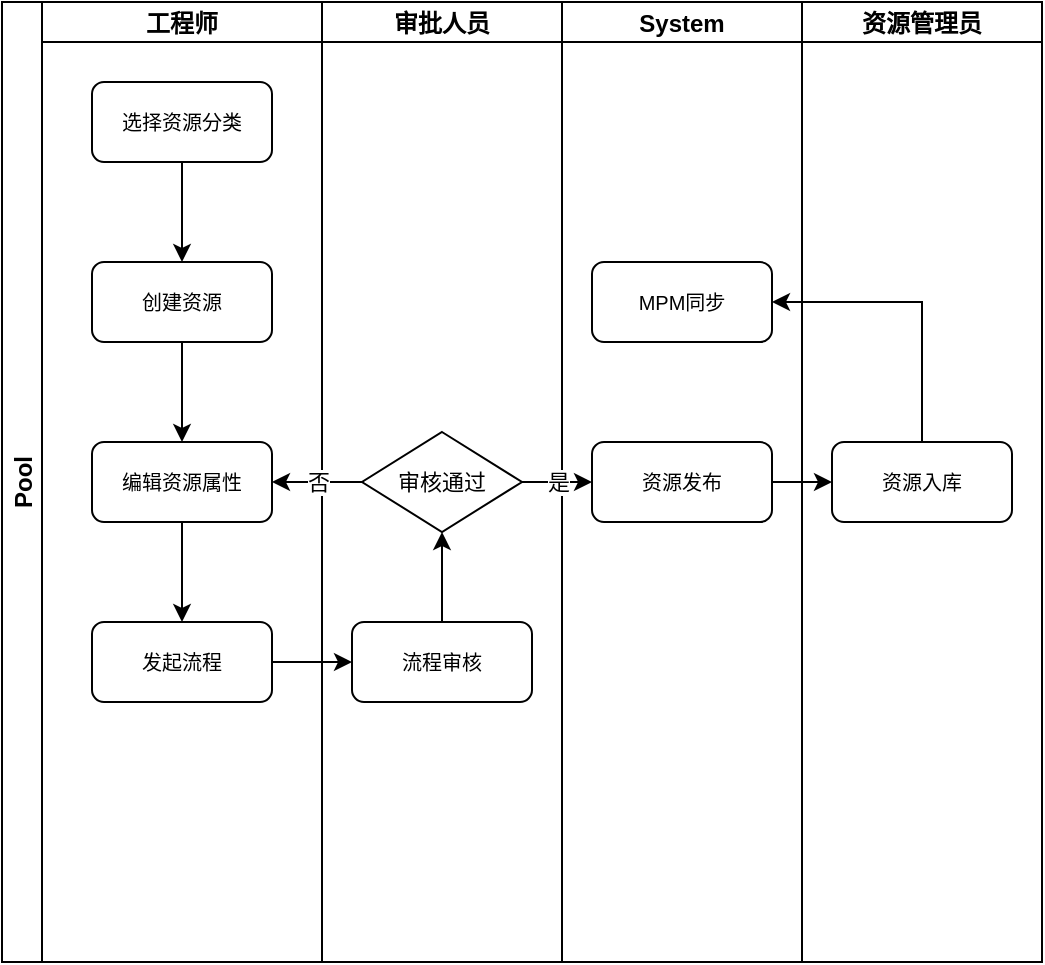 <mxfile version="15.9.6" type="github">
  <diagram id="C5RBs43oDa-KdzZeNtuy" name="Page-1">
    <mxGraphModel dx="496" dy="494" grid="1" gridSize="10" guides="1" tooltips="1" connect="1" arrows="1" fold="1" page="1" pageScale="1" pageWidth="827" pageHeight="1169" math="0" shadow="0">
      <root>
        <mxCell id="WIyWlLk6GJQsqaUBKTNV-0" />
        <mxCell id="WIyWlLk6GJQsqaUBKTNV-1" parent="WIyWlLk6GJQsqaUBKTNV-0" />
        <mxCell id="t8ftVhnY8zTbfghIeehf-4" value="Pool" style="swimlane;childLayout=stackLayout;resizeParent=1;resizeParentMax=0;startSize=20;horizontal=0;horizontalStack=1;fontSize=12;" vertex="1" parent="WIyWlLk6GJQsqaUBKTNV-1">
          <mxGeometry x="180" y="50" width="400" height="480" as="geometry" />
        </mxCell>
        <mxCell id="t8ftVhnY8zTbfghIeehf-5" value="工程师" style="swimlane;startSize=20;" vertex="1" parent="t8ftVhnY8zTbfghIeehf-4">
          <mxGeometry x="20" width="140" height="480" as="geometry">
            <mxRectangle x="20" width="30" height="480" as="alternateBounds" />
          </mxGeometry>
        </mxCell>
        <mxCell id="t8ftVhnY8zTbfghIeehf-14" value="" style="edgeStyle=orthogonalEdgeStyle;rounded=0;orthogonalLoop=1;jettySize=auto;html=1;fontSize=11;" edge="1" parent="t8ftVhnY8zTbfghIeehf-5" source="t8ftVhnY8zTbfghIeehf-9" target="t8ftVhnY8zTbfghIeehf-13">
          <mxGeometry relative="1" as="geometry" />
        </mxCell>
        <mxCell id="t8ftVhnY8zTbfghIeehf-9" value="选择资源&lt;font size=&quot;1&quot;&gt;分类&lt;/font&gt;" style="rounded=1;whiteSpace=wrap;html=1;fontSize=10;" vertex="1" parent="t8ftVhnY8zTbfghIeehf-5">
          <mxGeometry x="25" y="40" width="90" height="40" as="geometry" />
        </mxCell>
        <mxCell id="t8ftVhnY8zTbfghIeehf-24" value="" style="edgeStyle=orthogonalEdgeStyle;rounded=0;orthogonalLoop=1;jettySize=auto;html=1;fontSize=11;" edge="1" parent="t8ftVhnY8zTbfghIeehf-5" source="t8ftVhnY8zTbfghIeehf-13" target="t8ftVhnY8zTbfghIeehf-17">
          <mxGeometry relative="1" as="geometry" />
        </mxCell>
        <mxCell id="t8ftVhnY8zTbfghIeehf-13" value="创建资源" style="rounded=1;whiteSpace=wrap;html=1;fontSize=10;" vertex="1" parent="t8ftVhnY8zTbfghIeehf-5">
          <mxGeometry x="25" y="130" width="90" height="40" as="geometry" />
        </mxCell>
        <mxCell id="t8ftVhnY8zTbfghIeehf-23" value="" style="edgeStyle=orthogonalEdgeStyle;rounded=0;orthogonalLoop=1;jettySize=auto;html=1;fontSize=11;" edge="1" parent="t8ftVhnY8zTbfghIeehf-5" source="t8ftVhnY8zTbfghIeehf-17" target="t8ftVhnY8zTbfghIeehf-18">
          <mxGeometry relative="1" as="geometry" />
        </mxCell>
        <mxCell id="t8ftVhnY8zTbfghIeehf-17" value="编辑资源属性" style="rounded=1;whiteSpace=wrap;html=1;fontSize=10;" vertex="1" parent="t8ftVhnY8zTbfghIeehf-5">
          <mxGeometry x="25" y="220" width="90" height="40" as="geometry" />
        </mxCell>
        <mxCell id="t8ftVhnY8zTbfghIeehf-18" value="发起流程" style="rounded=1;whiteSpace=wrap;html=1;fontSize=10;" vertex="1" parent="t8ftVhnY8zTbfghIeehf-5">
          <mxGeometry x="25" y="310" width="90" height="40" as="geometry" />
        </mxCell>
        <mxCell id="t8ftVhnY8zTbfghIeehf-6" value="审批人员" style="swimlane;startSize=20;" vertex="1" parent="t8ftVhnY8zTbfghIeehf-4">
          <mxGeometry x="160" width="120" height="480" as="geometry" />
        </mxCell>
        <mxCell id="t8ftVhnY8zTbfghIeehf-21" value="" style="edgeStyle=orthogonalEdgeStyle;rounded=0;orthogonalLoop=1;jettySize=auto;html=1;fontSize=11;" edge="1" parent="t8ftVhnY8zTbfghIeehf-6" source="t8ftVhnY8zTbfghIeehf-19" target="t8ftVhnY8zTbfghIeehf-20">
          <mxGeometry relative="1" as="geometry" />
        </mxCell>
        <mxCell id="t8ftVhnY8zTbfghIeehf-19" value="流程审核" style="rounded=1;whiteSpace=wrap;html=1;fontSize=10;" vertex="1" parent="t8ftVhnY8zTbfghIeehf-6">
          <mxGeometry x="15" y="310" width="90" height="40" as="geometry" />
        </mxCell>
        <mxCell id="t8ftVhnY8zTbfghIeehf-20" value="审核通过" style="rhombus;whiteSpace=wrap;html=1;fontSize=11;" vertex="1" parent="t8ftVhnY8zTbfghIeehf-6">
          <mxGeometry x="20" y="215" width="80" height="50" as="geometry" />
        </mxCell>
        <mxCell id="t8ftVhnY8zTbfghIeehf-7" value="System" style="swimlane;startSize=20;" vertex="1" parent="t8ftVhnY8zTbfghIeehf-4">
          <mxGeometry x="280" width="120" height="480" as="geometry" />
        </mxCell>
        <mxCell id="t8ftVhnY8zTbfghIeehf-26" value="资源发布" style="rounded=1;whiteSpace=wrap;html=1;fontSize=10;" vertex="1" parent="t8ftVhnY8zTbfghIeehf-7">
          <mxGeometry x="15" y="220" width="90" height="40" as="geometry" />
        </mxCell>
        <mxCell id="t8ftVhnY8zTbfghIeehf-29" value="MPM同步" style="rounded=1;whiteSpace=wrap;html=1;fontSize=10;" vertex="1" parent="t8ftVhnY8zTbfghIeehf-7">
          <mxGeometry x="15" y="130" width="90" height="40" as="geometry" />
        </mxCell>
        <mxCell id="t8ftVhnY8zTbfghIeehf-22" value="" style="edgeStyle=orthogonalEdgeStyle;rounded=0;orthogonalLoop=1;jettySize=auto;html=1;fontSize=11;" edge="1" parent="t8ftVhnY8zTbfghIeehf-4" source="t8ftVhnY8zTbfghIeehf-18" target="t8ftVhnY8zTbfghIeehf-19">
          <mxGeometry relative="1" as="geometry" />
        </mxCell>
        <mxCell id="t8ftVhnY8zTbfghIeehf-25" value="否" style="edgeStyle=orthogonalEdgeStyle;rounded=0;orthogonalLoop=1;jettySize=auto;html=1;fontSize=11;" edge="1" parent="t8ftVhnY8zTbfghIeehf-4" source="t8ftVhnY8zTbfghIeehf-20" target="t8ftVhnY8zTbfghIeehf-17">
          <mxGeometry relative="1" as="geometry" />
        </mxCell>
        <mxCell id="t8ftVhnY8zTbfghIeehf-27" value="是" style="edgeStyle=orthogonalEdgeStyle;rounded=0;orthogonalLoop=1;jettySize=auto;html=1;fontSize=11;" edge="1" parent="t8ftVhnY8zTbfghIeehf-4" source="t8ftVhnY8zTbfghIeehf-20" target="t8ftVhnY8zTbfghIeehf-26">
          <mxGeometry relative="1" as="geometry" />
        </mxCell>
        <mxCell id="t8ftVhnY8zTbfghIeehf-8" value="资源管理员" style="swimlane;startSize=20;" vertex="1" parent="WIyWlLk6GJQsqaUBKTNV-1">
          <mxGeometry x="580" y="50" width="120" height="480" as="geometry" />
        </mxCell>
        <mxCell id="t8ftVhnY8zTbfghIeehf-28" value="资源入库" style="rounded=1;whiteSpace=wrap;html=1;fontSize=10;" vertex="1" parent="t8ftVhnY8zTbfghIeehf-8">
          <mxGeometry x="15" y="220" width="90" height="40" as="geometry" />
        </mxCell>
        <mxCell id="t8ftVhnY8zTbfghIeehf-30" value="" style="edgeStyle=orthogonalEdgeStyle;rounded=0;orthogonalLoop=1;jettySize=auto;html=1;fontSize=11;" edge="1" parent="WIyWlLk6GJQsqaUBKTNV-1" source="t8ftVhnY8zTbfghIeehf-26" target="t8ftVhnY8zTbfghIeehf-28">
          <mxGeometry relative="1" as="geometry" />
        </mxCell>
        <mxCell id="t8ftVhnY8zTbfghIeehf-31" style="edgeStyle=orthogonalEdgeStyle;rounded=0;orthogonalLoop=1;jettySize=auto;html=1;exitX=0.5;exitY=0;exitDx=0;exitDy=0;entryX=1;entryY=0.5;entryDx=0;entryDy=0;fontSize=11;" edge="1" parent="WIyWlLk6GJQsqaUBKTNV-1" source="t8ftVhnY8zTbfghIeehf-28" target="t8ftVhnY8zTbfghIeehf-29">
          <mxGeometry relative="1" as="geometry" />
        </mxCell>
      </root>
    </mxGraphModel>
  </diagram>
</mxfile>
